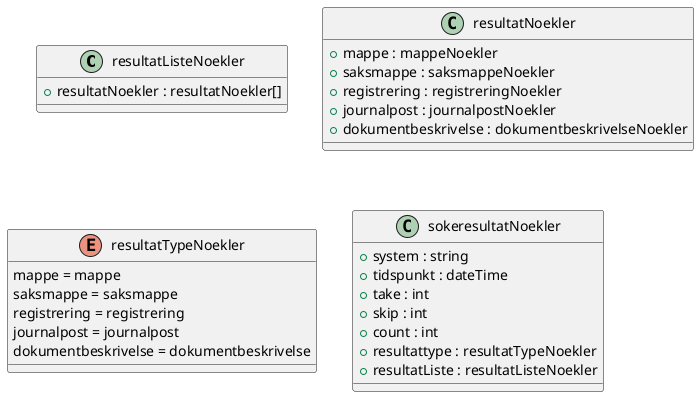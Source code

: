 @startuml

class resultatListeNoekler {
    +resultatNoekler : resultatNoekler[]
}
class resultatNoekler {
    +mappe : mappeNoekler
    +saksmappe : saksmappeNoekler
    +registrering : registreringNoekler
    +journalpost : journalpostNoekler
    +dokumentbeskrivelse : dokumentbeskrivelseNoekler
}
enum resultatTypeNoekler {
    mappe = mappe
    saksmappe = saksmappe
    registrering = registrering
    journalpost = journalpost
    dokumentbeskrivelse = dokumentbeskrivelse
}
class sokeresultatNoekler {
    +system : string
    +tidspunkt : dateTime
    +take : int
    +skip : int
    +count : int
    +resultattype : resultatTypeNoekler
    +resultatListe : resultatListeNoekler
}

@enduml
